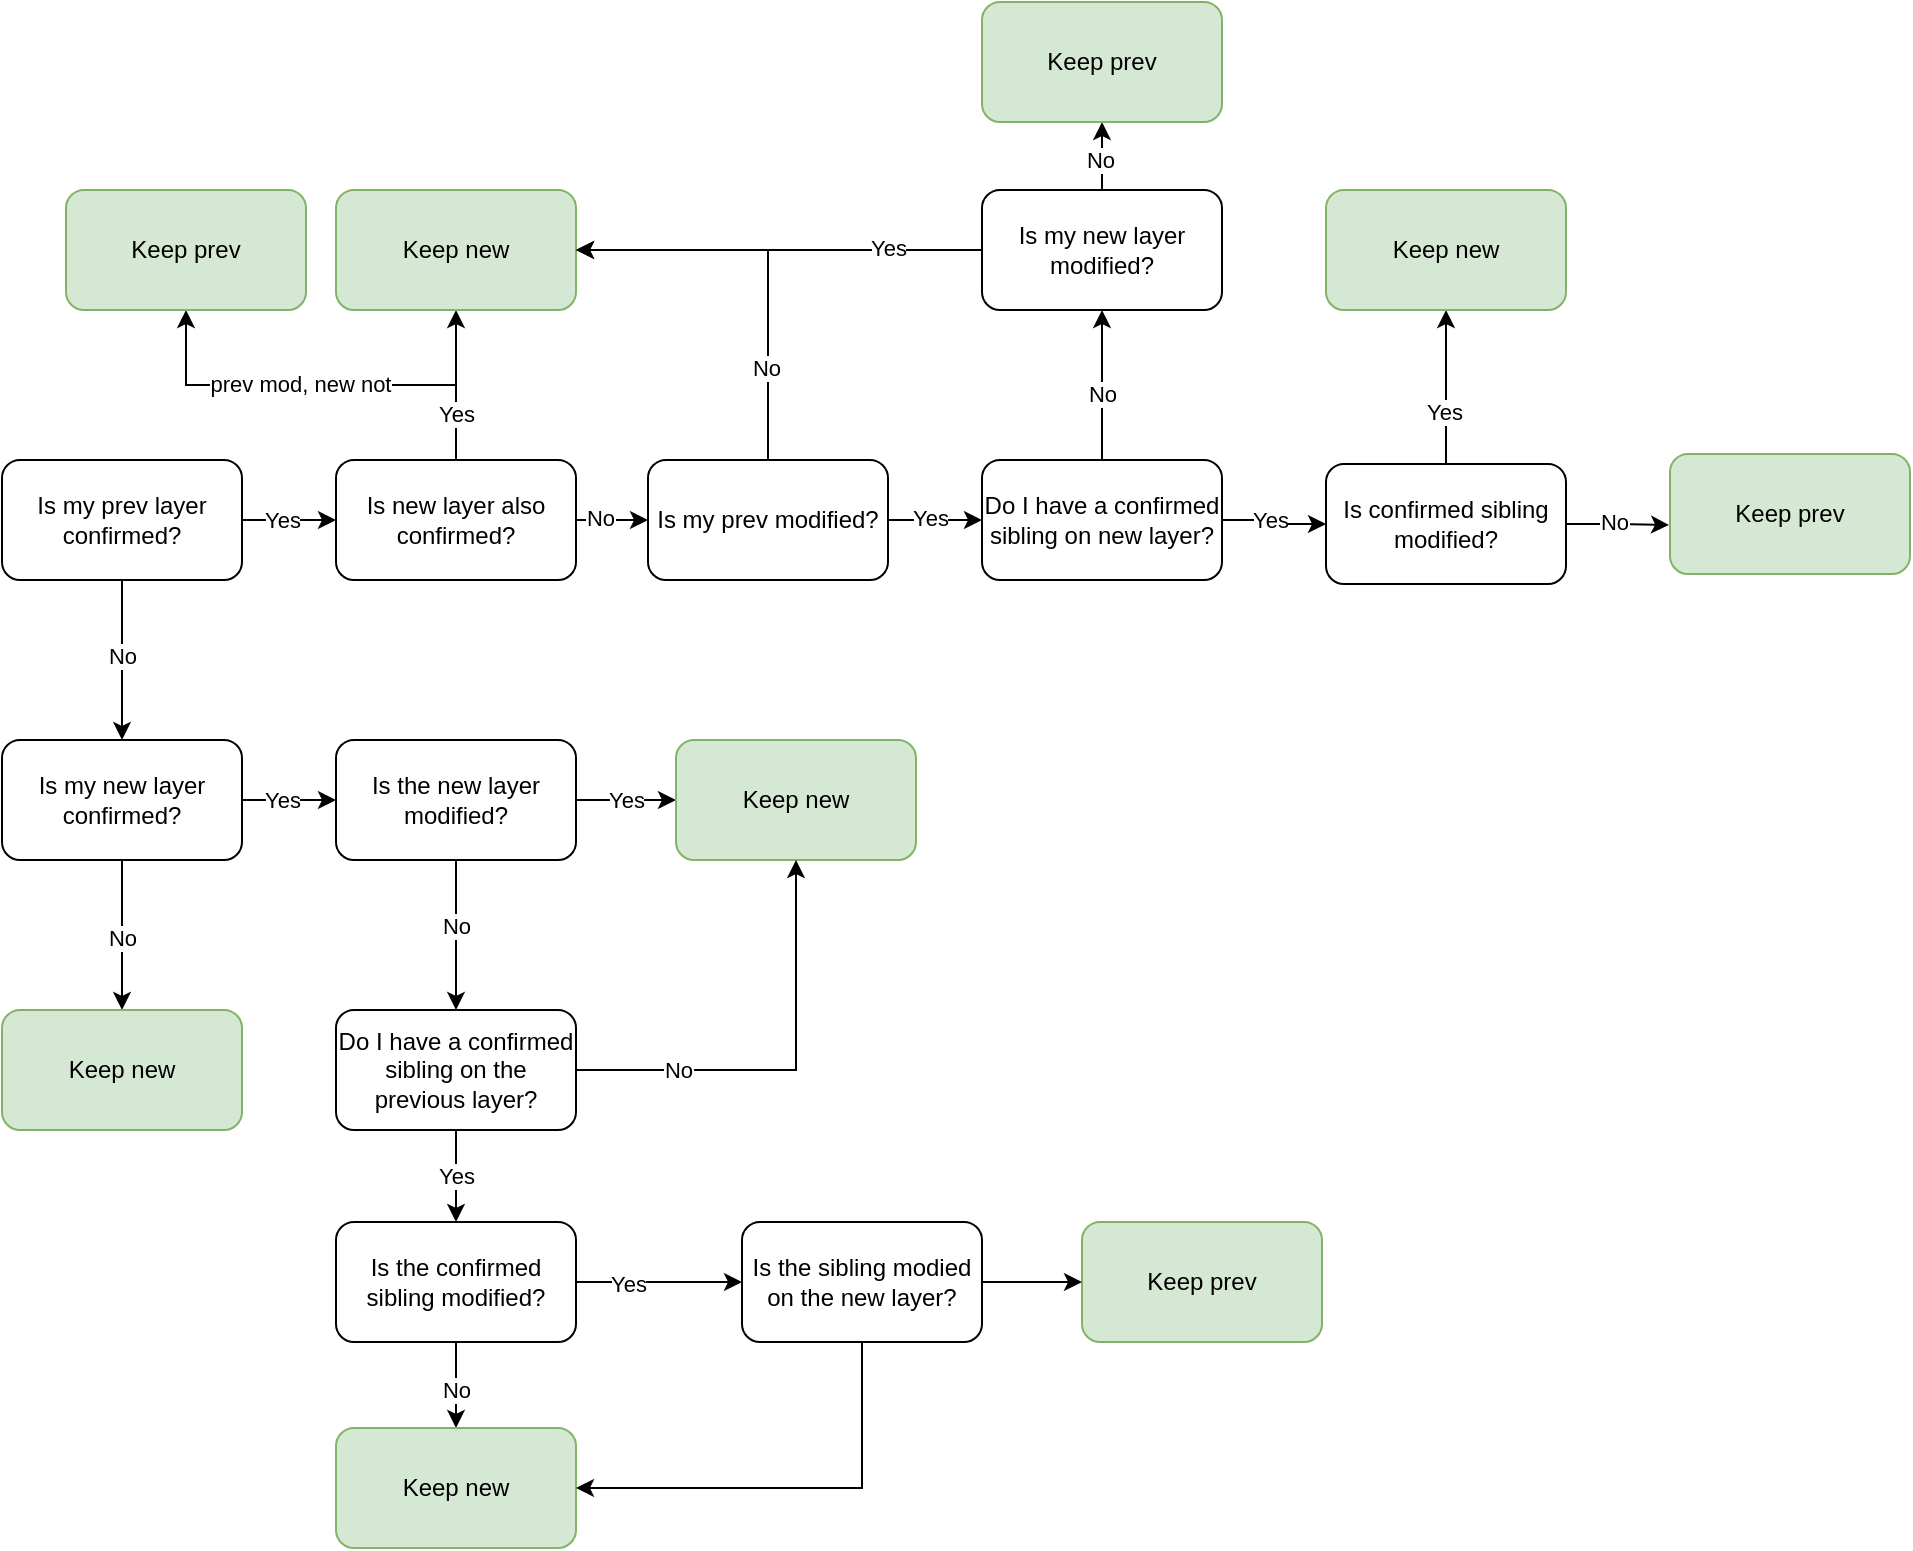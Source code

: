 <mxfile version="26.2.14" pages="2">
  <diagram name="Page-1" id="kJb6FhVqCGiKS8Cj0wNL">
    <mxGraphModel dx="1234" dy="824" grid="0" gridSize="10" guides="1" tooltips="1" connect="1" arrows="1" fold="1" page="0" pageScale="1" pageWidth="850" pageHeight="1100" math="0" shadow="0">
      <root>
        <mxCell id="0" />
        <mxCell id="1" parent="0" />
        <mxCell id="kuuHvWOsZGcF03gMZcih-3" value="" style="edgeStyle=orthogonalEdgeStyle;rounded=0;orthogonalLoop=1;jettySize=auto;html=1;" parent="1" source="kuuHvWOsZGcF03gMZcih-1" target="kuuHvWOsZGcF03gMZcih-2" edge="1">
          <mxGeometry relative="1" as="geometry" />
        </mxCell>
        <mxCell id="kuuHvWOsZGcF03gMZcih-4" value="No" style="edgeLabel;html=1;align=center;verticalAlign=middle;resizable=0;points=[];" parent="kuuHvWOsZGcF03gMZcih-3" vertex="1" connectable="0">
          <mxGeometry x="-0.05" y="4" relative="1" as="geometry">
            <mxPoint x="-4" as="offset" />
          </mxGeometry>
        </mxCell>
        <mxCell id="kuuHvWOsZGcF03gMZcih-10" value="" style="edgeStyle=orthogonalEdgeStyle;rounded=0;orthogonalLoop=1;jettySize=auto;html=1;" parent="1" source="kuuHvWOsZGcF03gMZcih-1" target="kuuHvWOsZGcF03gMZcih-9" edge="1">
          <mxGeometry relative="1" as="geometry" />
        </mxCell>
        <mxCell id="kuuHvWOsZGcF03gMZcih-11" value="Yes" style="edgeLabel;html=1;align=center;verticalAlign=middle;resizable=0;points=[];" parent="kuuHvWOsZGcF03gMZcih-10" vertex="1" connectable="0">
          <mxGeometry x="-0.146" relative="1" as="geometry">
            <mxPoint as="offset" />
          </mxGeometry>
        </mxCell>
        <mxCell id="kuuHvWOsZGcF03gMZcih-1" value="Is my prev layer confirmed?" style="rounded=1;whiteSpace=wrap;html=1;" parent="1" vertex="1">
          <mxGeometry x="36" y="406" width="120" height="60" as="geometry" />
        </mxCell>
        <mxCell id="kuuHvWOsZGcF03gMZcih-5" style="edgeStyle=orthogonalEdgeStyle;rounded=0;orthogonalLoop=1;jettySize=auto;html=1;exitX=0.5;exitY=1;exitDx=0;exitDy=0;entryX=0.5;entryY=0;entryDx=0;entryDy=0;" parent="1" source="kuuHvWOsZGcF03gMZcih-2" target="kuuHvWOsZGcF03gMZcih-51" edge="1">
          <mxGeometry relative="1" as="geometry">
            <mxPoint x="96" y="676" as="targetPoint" />
          </mxGeometry>
        </mxCell>
        <mxCell id="kuuHvWOsZGcF03gMZcih-7" value="No" style="edgeLabel;html=1;align=center;verticalAlign=middle;resizable=0;points=[];" parent="kuuHvWOsZGcF03gMZcih-5" vertex="1" connectable="0">
          <mxGeometry x="0.034" relative="1" as="geometry">
            <mxPoint as="offset" />
          </mxGeometry>
        </mxCell>
        <mxCell id="kuuHvWOsZGcF03gMZcih-46" style="edgeStyle=orthogonalEdgeStyle;rounded=0;orthogonalLoop=1;jettySize=auto;html=1;exitX=1;exitY=0.5;exitDx=0;exitDy=0;entryX=0;entryY=0.5;entryDx=0;entryDy=0;" parent="1" source="kuuHvWOsZGcF03gMZcih-2" target="kuuHvWOsZGcF03gMZcih-45" edge="1">
          <mxGeometry relative="1" as="geometry" />
        </mxCell>
        <mxCell id="kuuHvWOsZGcF03gMZcih-49" value="Yes" style="edgeLabel;html=1;align=center;verticalAlign=middle;resizable=0;points=[];" parent="kuuHvWOsZGcF03gMZcih-46" vertex="1" connectable="0">
          <mxGeometry x="0.106" relative="1" as="geometry">
            <mxPoint x="-6" as="offset" />
          </mxGeometry>
        </mxCell>
        <mxCell id="kuuHvWOsZGcF03gMZcih-2" value="Is my new layer confirmed?" style="rounded=1;whiteSpace=wrap;html=1;" parent="1" vertex="1">
          <mxGeometry x="36" y="546" width="120" height="60" as="geometry" />
        </mxCell>
        <mxCell id="kuuHvWOsZGcF03gMZcih-16" style="edgeStyle=orthogonalEdgeStyle;rounded=0;orthogonalLoop=1;jettySize=auto;html=1;exitX=0.5;exitY=0;exitDx=0;exitDy=0;entryX=0.5;entryY=1;entryDx=0;entryDy=0;" parent="1" source="kuuHvWOsZGcF03gMZcih-9" target="kuuHvWOsZGcF03gMZcih-14" edge="1">
          <mxGeometry relative="1" as="geometry" />
        </mxCell>
        <mxCell id="kuuHvWOsZGcF03gMZcih-17" value="prev mod, new not" style="edgeLabel;html=1;align=center;verticalAlign=middle;resizable=0;points=[];" parent="kuuHvWOsZGcF03gMZcih-16" vertex="1" connectable="0">
          <mxGeometry x="0.246" relative="1" as="geometry">
            <mxPoint x="15" y="-1" as="offset" />
          </mxGeometry>
        </mxCell>
        <mxCell id="kuuHvWOsZGcF03gMZcih-18" style="edgeStyle=orthogonalEdgeStyle;rounded=0;orthogonalLoop=1;jettySize=auto;html=1;exitX=0.5;exitY=0;exitDx=0;exitDy=0;" parent="1" source="kuuHvWOsZGcF03gMZcih-9" target="kuuHvWOsZGcF03gMZcih-15" edge="1">
          <mxGeometry relative="1" as="geometry" />
        </mxCell>
        <mxCell id="kuuHvWOsZGcF03gMZcih-19" value="Yes" style="edgeLabel;html=1;align=center;verticalAlign=middle;resizable=0;points=[];" parent="kuuHvWOsZGcF03gMZcih-18" vertex="1" connectable="0">
          <mxGeometry x="-0.39" relative="1" as="geometry">
            <mxPoint as="offset" />
          </mxGeometry>
        </mxCell>
        <mxCell id="kuuHvWOsZGcF03gMZcih-21" value="" style="edgeStyle=orthogonalEdgeStyle;rounded=0;orthogonalLoop=1;jettySize=auto;html=1;" parent="1" source="kuuHvWOsZGcF03gMZcih-9" target="kuuHvWOsZGcF03gMZcih-20" edge="1">
          <mxGeometry relative="1" as="geometry" />
        </mxCell>
        <mxCell id="kuuHvWOsZGcF03gMZcih-22" value="No" style="edgeLabel;html=1;align=center;verticalAlign=middle;resizable=0;points=[];" parent="kuuHvWOsZGcF03gMZcih-21" vertex="1" connectable="0">
          <mxGeometry x="-0.641" y="1" relative="1" as="geometry">
            <mxPoint x="4" as="offset" />
          </mxGeometry>
        </mxCell>
        <mxCell id="kuuHvWOsZGcF03gMZcih-9" value="Is new layer also confirmed?" style="rounded=1;whiteSpace=wrap;html=1;" parent="1" vertex="1">
          <mxGeometry x="203" y="406" width="120" height="60" as="geometry" />
        </mxCell>
        <mxCell id="kuuHvWOsZGcF03gMZcih-14" value="Keep prev" style="rounded=1;whiteSpace=wrap;html=1;fillColor=#d5e8d4;strokeColor=#82b366;" parent="1" vertex="1">
          <mxGeometry x="68" y="271" width="120" height="60" as="geometry" />
        </mxCell>
        <mxCell id="kuuHvWOsZGcF03gMZcih-15" value="Keep new" style="rounded=1;whiteSpace=wrap;html=1;fillColor=#d5e8d4;strokeColor=#82b366;" parent="1" vertex="1">
          <mxGeometry x="203" y="271" width="120" height="60" as="geometry" />
        </mxCell>
        <mxCell id="kuuHvWOsZGcF03gMZcih-23" style="edgeStyle=orthogonalEdgeStyle;rounded=0;orthogonalLoop=1;jettySize=auto;html=1;exitX=0.5;exitY=0;exitDx=0;exitDy=0;entryX=1;entryY=0.5;entryDx=0;entryDy=0;" parent="1" source="kuuHvWOsZGcF03gMZcih-20" target="kuuHvWOsZGcF03gMZcih-15" edge="1">
          <mxGeometry relative="1" as="geometry" />
        </mxCell>
        <mxCell id="kuuHvWOsZGcF03gMZcih-24" value="No" style="edgeLabel;html=1;align=center;verticalAlign=middle;resizable=0;points=[];" parent="kuuHvWOsZGcF03gMZcih-23" vertex="1" connectable="0">
          <mxGeometry x="-0.541" y="1" relative="1" as="geometry">
            <mxPoint as="offset" />
          </mxGeometry>
        </mxCell>
        <mxCell id="kuuHvWOsZGcF03gMZcih-26" style="edgeStyle=orthogonalEdgeStyle;rounded=0;orthogonalLoop=1;jettySize=auto;html=1;exitX=1;exitY=0.5;exitDx=0;exitDy=0;" parent="1" source="kuuHvWOsZGcF03gMZcih-20" target="kuuHvWOsZGcF03gMZcih-25" edge="1">
          <mxGeometry relative="1" as="geometry" />
        </mxCell>
        <mxCell id="kuuHvWOsZGcF03gMZcih-27" value="Yes" style="edgeLabel;html=1;align=center;verticalAlign=middle;resizable=0;points=[];" parent="kuuHvWOsZGcF03gMZcih-26" vertex="1" connectable="0">
          <mxGeometry x="-0.097" y="2" relative="1" as="geometry">
            <mxPoint y="1" as="offset" />
          </mxGeometry>
        </mxCell>
        <mxCell id="kuuHvWOsZGcF03gMZcih-20" value="Is my prev modified?" style="rounded=1;whiteSpace=wrap;html=1;" parent="1" vertex="1">
          <mxGeometry x="359" y="406" width="120" height="60" as="geometry" />
        </mxCell>
        <mxCell id="kuuHvWOsZGcF03gMZcih-29" style="edgeStyle=orthogonalEdgeStyle;rounded=0;orthogonalLoop=1;jettySize=auto;html=1;exitX=1;exitY=0.5;exitDx=0;exitDy=0;" parent="1" source="kuuHvWOsZGcF03gMZcih-25" target="kuuHvWOsZGcF03gMZcih-28" edge="1">
          <mxGeometry relative="1" as="geometry" />
        </mxCell>
        <mxCell id="kuuHvWOsZGcF03gMZcih-33" value="Yes" style="edgeLabel;html=1;align=center;verticalAlign=middle;resizable=0;points=[];" parent="kuuHvWOsZGcF03gMZcih-29" vertex="1" connectable="0">
          <mxGeometry x="-0.036" y="-2" relative="1" as="geometry">
            <mxPoint as="offset" />
          </mxGeometry>
        </mxCell>
        <mxCell id="kuuHvWOsZGcF03gMZcih-31" style="edgeStyle=orthogonalEdgeStyle;rounded=0;orthogonalLoop=1;jettySize=auto;html=1;exitX=0.5;exitY=0;exitDx=0;exitDy=0;entryX=0.5;entryY=1;entryDx=0;entryDy=0;" parent="1" source="kuuHvWOsZGcF03gMZcih-34" target="kuuHvWOsZGcF03gMZcih-30" edge="1">
          <mxGeometry relative="1" as="geometry" />
        </mxCell>
        <mxCell id="kuuHvWOsZGcF03gMZcih-37" value="No" style="edgeLabel;html=1;align=center;verticalAlign=middle;resizable=0;points=[];" parent="kuuHvWOsZGcF03gMZcih-31" vertex="1" connectable="0">
          <mxGeometry x="-0.527" y="1" relative="1" as="geometry">
            <mxPoint y="-7" as="offset" />
          </mxGeometry>
        </mxCell>
        <mxCell id="kuuHvWOsZGcF03gMZcih-25" value="Do I have a confirmed sibling on new layer?" style="rounded=1;whiteSpace=wrap;html=1;" parent="1" vertex="1">
          <mxGeometry x="526" y="406" width="120" height="60" as="geometry" />
        </mxCell>
        <mxCell id="kuuHvWOsZGcF03gMZcih-39" style="edgeStyle=orthogonalEdgeStyle;rounded=0;orthogonalLoop=1;jettySize=auto;html=1;exitX=0.5;exitY=0;exitDx=0;exitDy=0;entryX=0.5;entryY=1;entryDx=0;entryDy=0;" parent="1" source="kuuHvWOsZGcF03gMZcih-28" target="kuuHvWOsZGcF03gMZcih-40" edge="1">
          <mxGeometry relative="1" as="geometry">
            <mxPoint x="758.189" y="378.243" as="targetPoint" />
          </mxGeometry>
        </mxCell>
        <mxCell id="kuuHvWOsZGcF03gMZcih-42" value="Yes" style="edgeLabel;html=1;align=center;verticalAlign=middle;resizable=0;points=[];" parent="kuuHvWOsZGcF03gMZcih-39" vertex="1" connectable="0">
          <mxGeometry x="-0.311" y="1" relative="1" as="geometry">
            <mxPoint as="offset" />
          </mxGeometry>
        </mxCell>
        <mxCell id="kuuHvWOsZGcF03gMZcih-41" style="edgeStyle=orthogonalEdgeStyle;rounded=0;orthogonalLoop=1;jettySize=auto;html=1;exitX=1;exitY=0.5;exitDx=0;exitDy=0;entryX=-0.004;entryY=0.591;entryDx=0;entryDy=0;entryPerimeter=0;" parent="1" source="kuuHvWOsZGcF03gMZcih-28" target="kuuHvWOsZGcF03gMZcih-43" edge="1">
          <mxGeometry relative="1" as="geometry">
            <mxPoint x="864" y="438" as="targetPoint" />
          </mxGeometry>
        </mxCell>
        <mxCell id="kuuHvWOsZGcF03gMZcih-44" value="No" style="edgeLabel;html=1;align=center;verticalAlign=middle;resizable=0;points=[];" parent="kuuHvWOsZGcF03gMZcih-41" vertex="1" connectable="0">
          <mxGeometry x="-0.099" y="1" relative="1" as="geometry">
            <mxPoint as="offset" />
          </mxGeometry>
        </mxCell>
        <mxCell id="kuuHvWOsZGcF03gMZcih-28" value="Is confirmed sibling modified?" style="rounded=1;whiteSpace=wrap;html=1;" parent="1" vertex="1">
          <mxGeometry x="698" y="408" width="120" height="60" as="geometry" />
        </mxCell>
        <mxCell id="kuuHvWOsZGcF03gMZcih-30" value="Keep prev" style="rounded=1;whiteSpace=wrap;html=1;fillColor=#d5e8d4;strokeColor=#82b366;" parent="1" vertex="1">
          <mxGeometry x="526" y="177" width="120" height="60" as="geometry" />
        </mxCell>
        <mxCell id="kuuHvWOsZGcF03gMZcih-35" value="" style="edgeStyle=orthogonalEdgeStyle;rounded=0;orthogonalLoop=1;jettySize=auto;html=1;exitX=0.5;exitY=0;exitDx=0;exitDy=0;entryX=0.5;entryY=1;entryDx=0;entryDy=0;" parent="1" source="kuuHvWOsZGcF03gMZcih-25" target="kuuHvWOsZGcF03gMZcih-34" edge="1">
          <mxGeometry relative="1" as="geometry">
            <mxPoint x="586" y="406" as="sourcePoint" />
            <mxPoint x="586" y="331" as="targetPoint" />
          </mxGeometry>
        </mxCell>
        <mxCell id="kuuHvWOsZGcF03gMZcih-36" value="No" style="edgeLabel;html=1;align=center;verticalAlign=middle;resizable=0;points=[];" parent="kuuHvWOsZGcF03gMZcih-35" vertex="1" connectable="0">
          <mxGeometry x="-0.116" y="-2" relative="1" as="geometry">
            <mxPoint x="-2" as="offset" />
          </mxGeometry>
        </mxCell>
        <mxCell id="kuuHvWOsZGcF03gMZcih-38" style="edgeStyle=orthogonalEdgeStyle;rounded=0;orthogonalLoop=1;jettySize=auto;html=1;exitX=0;exitY=0.5;exitDx=0;exitDy=0;entryX=1;entryY=0.5;entryDx=0;entryDy=0;" parent="1" source="kuuHvWOsZGcF03gMZcih-34" target="kuuHvWOsZGcF03gMZcih-15" edge="1">
          <mxGeometry relative="1" as="geometry" />
        </mxCell>
        <mxCell id="kuuHvWOsZGcF03gMZcih-72" value="Yes" style="edgeLabel;html=1;align=center;verticalAlign=middle;resizable=0;points=[];" parent="kuuHvWOsZGcF03gMZcih-38" vertex="1" connectable="0">
          <mxGeometry x="-0.537" y="-1" relative="1" as="geometry">
            <mxPoint as="offset" />
          </mxGeometry>
        </mxCell>
        <mxCell id="kuuHvWOsZGcF03gMZcih-34" value="Is my new layer modified?" style="rounded=1;whiteSpace=wrap;html=1;" parent="1" vertex="1">
          <mxGeometry x="526" y="271" width="120" height="60" as="geometry" />
        </mxCell>
        <mxCell id="kuuHvWOsZGcF03gMZcih-40" value="Keep new" style="rounded=1;whiteSpace=wrap;html=1;fillColor=#d5e8d4;strokeColor=#82b366;" parent="1" vertex="1">
          <mxGeometry x="698" y="271" width="120" height="60" as="geometry" />
        </mxCell>
        <mxCell id="kuuHvWOsZGcF03gMZcih-43" value="Keep prev" style="rounded=1;whiteSpace=wrap;html=1;fillColor=#d5e8d4;strokeColor=#82b366;" parent="1" vertex="1">
          <mxGeometry x="870" y="403" width="120" height="60" as="geometry" />
        </mxCell>
        <mxCell id="kuuHvWOsZGcF03gMZcih-48" value="Yes" style="edgeStyle=orthogonalEdgeStyle;rounded=0;orthogonalLoop=1;jettySize=auto;html=1;" parent="1" source="kuuHvWOsZGcF03gMZcih-45" target="kuuHvWOsZGcF03gMZcih-47" edge="1">
          <mxGeometry relative="1" as="geometry" />
        </mxCell>
        <mxCell id="kuuHvWOsZGcF03gMZcih-55" value="" style="edgeStyle=orthogonalEdgeStyle;rounded=0;orthogonalLoop=1;jettySize=auto;html=1;" parent="1" source="kuuHvWOsZGcF03gMZcih-45" target="kuuHvWOsZGcF03gMZcih-54" edge="1">
          <mxGeometry relative="1" as="geometry" />
        </mxCell>
        <mxCell id="kuuHvWOsZGcF03gMZcih-56" value="No" style="edgeLabel;html=1;align=center;verticalAlign=middle;resizable=0;points=[];" parent="kuuHvWOsZGcF03gMZcih-55" vertex="1" connectable="0">
          <mxGeometry x="-0.12" relative="1" as="geometry">
            <mxPoint as="offset" />
          </mxGeometry>
        </mxCell>
        <mxCell id="kuuHvWOsZGcF03gMZcih-45" value="Is the new layer modified?" style="rounded=1;whiteSpace=wrap;html=1;" parent="1" vertex="1">
          <mxGeometry x="203" y="546" width="120" height="60" as="geometry" />
        </mxCell>
        <mxCell id="kuuHvWOsZGcF03gMZcih-47" value="Keep new" style="rounded=1;whiteSpace=wrap;html=1;fillColor=#d5e8d4;strokeColor=#82b366;" parent="1" vertex="1">
          <mxGeometry x="373" y="546" width="120" height="60" as="geometry" />
        </mxCell>
        <mxCell id="kuuHvWOsZGcF03gMZcih-51" value="Keep new" style="rounded=1;whiteSpace=wrap;html=1;fillColor=#d5e8d4;strokeColor=#82b366;" parent="1" vertex="1">
          <mxGeometry x="36" y="681" width="120" height="60" as="geometry" />
        </mxCell>
        <mxCell id="kuuHvWOsZGcF03gMZcih-57" style="edgeStyle=orthogonalEdgeStyle;rounded=0;orthogonalLoop=1;jettySize=auto;html=1;exitX=1;exitY=0.5;exitDx=0;exitDy=0;entryX=0.5;entryY=1;entryDx=0;entryDy=0;" parent="1" source="kuuHvWOsZGcF03gMZcih-54" target="kuuHvWOsZGcF03gMZcih-47" edge="1">
          <mxGeometry relative="1" as="geometry" />
        </mxCell>
        <mxCell id="kuuHvWOsZGcF03gMZcih-58" value="No" style="edgeLabel;html=1;align=center;verticalAlign=middle;resizable=0;points=[];" parent="kuuHvWOsZGcF03gMZcih-57" vertex="1" connectable="0">
          <mxGeometry x="-0.532" y="-2" relative="1" as="geometry">
            <mxPoint y="-2" as="offset" />
          </mxGeometry>
        </mxCell>
        <mxCell id="kuuHvWOsZGcF03gMZcih-60" value="Yes" style="edgeStyle=orthogonalEdgeStyle;rounded=0;orthogonalLoop=1;jettySize=auto;html=1;" parent="1" source="kuuHvWOsZGcF03gMZcih-54" target="kuuHvWOsZGcF03gMZcih-59" edge="1">
          <mxGeometry relative="1" as="geometry" />
        </mxCell>
        <mxCell id="kuuHvWOsZGcF03gMZcih-54" value="Do I have a confirmed sibling on the previous layer?" style="rounded=1;whiteSpace=wrap;html=1;" parent="1" vertex="1">
          <mxGeometry x="203" y="681" width="120" height="60" as="geometry" />
        </mxCell>
        <mxCell id="kuuHvWOsZGcF03gMZcih-62" value="" style="edgeStyle=orthogonalEdgeStyle;rounded=0;orthogonalLoop=1;jettySize=auto;html=1;" parent="1" source="kuuHvWOsZGcF03gMZcih-59" target="kuuHvWOsZGcF03gMZcih-61" edge="1">
          <mxGeometry relative="1" as="geometry" />
        </mxCell>
        <mxCell id="kuuHvWOsZGcF03gMZcih-63" value="No" style="edgeLabel;html=1;align=center;verticalAlign=middle;resizable=0;points=[];" parent="kuuHvWOsZGcF03gMZcih-62" vertex="1" connectable="0">
          <mxGeometry x="0.085" relative="1" as="geometry">
            <mxPoint as="offset" />
          </mxGeometry>
        </mxCell>
        <mxCell id="kuuHvWOsZGcF03gMZcih-65" style="edgeStyle=orthogonalEdgeStyle;rounded=0;orthogonalLoop=1;jettySize=auto;html=1;exitX=1;exitY=0.5;exitDx=0;exitDy=0;" parent="1" source="kuuHvWOsZGcF03gMZcih-59" target="kuuHvWOsZGcF03gMZcih-78" edge="1">
          <mxGeometry relative="1" as="geometry">
            <mxPoint x="400" y="817" as="targetPoint" />
          </mxGeometry>
        </mxCell>
        <mxCell id="kuuHvWOsZGcF03gMZcih-66" value="Yes" style="edgeLabel;html=1;align=center;verticalAlign=middle;resizable=0;points=[];" parent="kuuHvWOsZGcF03gMZcih-65" vertex="1" connectable="0">
          <mxGeometry x="-0.385" y="-1" relative="1" as="geometry">
            <mxPoint as="offset" />
          </mxGeometry>
        </mxCell>
        <mxCell id="kuuHvWOsZGcF03gMZcih-59" value="Is the confirmed sibling modified?" style="rounded=1;whiteSpace=wrap;html=1;" parent="1" vertex="1">
          <mxGeometry x="203" y="787" width="120" height="60" as="geometry" />
        </mxCell>
        <mxCell id="kuuHvWOsZGcF03gMZcih-61" value="Keep new" style="rounded=1;whiteSpace=wrap;html=1;fillColor=#d5e8d4;strokeColor=#82b366;" parent="1" vertex="1">
          <mxGeometry x="203" y="890" width="120" height="60" as="geometry" />
        </mxCell>
        <mxCell id="kuuHvWOsZGcF03gMZcih-77" value="Keep prev" style="rounded=1;whiteSpace=wrap;html=1;fillColor=#d5e8d4;strokeColor=#82b366;" parent="1" vertex="1">
          <mxGeometry x="576" y="787" width="120" height="60" as="geometry" />
        </mxCell>
        <mxCell id="kuuHvWOsZGcF03gMZcih-79" style="edgeStyle=orthogonalEdgeStyle;rounded=0;orthogonalLoop=1;jettySize=auto;html=1;exitX=0.5;exitY=1;exitDx=0;exitDy=0;entryX=1;entryY=0.5;entryDx=0;entryDy=0;" parent="1" source="kuuHvWOsZGcF03gMZcih-78" target="kuuHvWOsZGcF03gMZcih-61" edge="1">
          <mxGeometry relative="1" as="geometry" />
        </mxCell>
        <mxCell id="kuuHvWOsZGcF03gMZcih-80" style="edgeStyle=orthogonalEdgeStyle;rounded=0;orthogonalLoop=1;jettySize=auto;html=1;exitX=1;exitY=0.5;exitDx=0;exitDy=0;entryX=0;entryY=0.5;entryDx=0;entryDy=0;" parent="1" source="kuuHvWOsZGcF03gMZcih-78" target="kuuHvWOsZGcF03gMZcih-77" edge="1">
          <mxGeometry relative="1" as="geometry" />
        </mxCell>
        <mxCell id="kuuHvWOsZGcF03gMZcih-78" value="Is the sibling modied on the new layer?" style="rounded=1;whiteSpace=wrap;html=1;" parent="1" vertex="1">
          <mxGeometry x="406" y="787" width="120" height="60" as="geometry" />
        </mxCell>
      </root>
    </mxGraphModel>
  </diagram>
  <diagram id="2-kz-wCo3BVhbDf41DF8" name="Page-2">
    <mxGraphModel dx="887" dy="585" grid="1" gridSize="10" guides="1" tooltips="1" connect="1" arrows="1" fold="1" page="1" pageScale="1" pageWidth="850" pageHeight="1100" math="0" shadow="0">
      <root>
        <mxCell id="0" />
        <mxCell id="1" parent="0" />
        <mxCell id="oOqZ6PW6AVLumU6SATjX-8" value="" style="rounded=0;orthogonalLoop=1;jettySize=auto;html=1;endArrow=ERmany;endFill=0;entryX=0.498;entryY=-0.06;entryDx=0;entryDy=0;entryPerimeter=0;" parent="1" source="oOqZ6PW6AVLumU6SATjX-1" target="oOqZ6PW6AVLumU6SATjX-4" edge="1">
          <mxGeometry relative="1" as="geometry">
            <mxPoint x="550" y="450" as="targetPoint" />
          </mxGeometry>
        </mxCell>
        <mxCell id="oOqZ6PW6AVLumU6SATjX-9" style="rounded=0;orthogonalLoop=1;jettySize=auto;html=1;exitX=0;exitY=1;exitDx=0;exitDy=0;endArrow=ERmany;endFill=0;entryX=1;entryY=0.25;entryDx=0;entryDy=0;" parent="1" source="oOqZ6PW6AVLumU6SATjX-22" target="oOqZ6PW6AVLumU6SATjX-10" edge="1">
          <mxGeometry relative="1" as="geometry">
            <mxPoint x="290" y="435" as="targetPoint" />
            <mxPoint x="170" y="430" as="sourcePoint" />
          </mxGeometry>
        </mxCell>
        <mxCell id="oOqZ6PW6AVLumU6SATjX-23" value="" style="edgeStyle=orthogonalEdgeStyle;rounded=0;orthogonalLoop=1;jettySize=auto;html=1;endArrow=ERmany;endFill=0;dashed=1;startArrow=ERmany;startFill=0;" parent="1" source="oOqZ6PW6AVLumU6SATjX-1" target="oOqZ6PW6AVLumU6SATjX-22" edge="1">
          <mxGeometry relative="1" as="geometry" />
        </mxCell>
        <mxCell id="oOqZ6PW6AVLumU6SATjX-1" value="Requirement" style="rounded=1;whiteSpace=wrap;html=1;" parent="1" vertex="1">
          <mxGeometry x="490" y="380" width="120" height="30" as="geometry" />
        </mxCell>
        <mxCell id="oOqZ6PW6AVLumU6SATjX-19" style="edgeStyle=orthogonalEdgeStyle;rounded=0;orthogonalLoop=1;jettySize=auto;html=1;endArrow=ERmany;endFill=0;" parent="1" source="oOqZ6PW6AVLumU6SATjX-4" target="oOqZ6PW6AVLumU6SATjX-18" edge="1">
          <mxGeometry relative="1" as="geometry" />
        </mxCell>
        <mxCell id="oOqZ6PW6AVLumU6SATjX-21" style="edgeStyle=orthogonalEdgeStyle;rounded=0;orthogonalLoop=1;jettySize=auto;html=1;endArrow=ERmany;endFill=0;" parent="1" source="oOqZ6PW6AVLumU6SATjX-4" target="oOqZ6PW6AVLumU6SATjX-15" edge="1">
          <mxGeometry relative="1" as="geometry" />
        </mxCell>
        <mxCell id="oOqZ6PW6AVLumU6SATjX-4" value="Option" style="rounded=1;whiteSpace=wrap;html=1;" parent="1" vertex="1">
          <mxGeometry x="490" y="436" width="120" height="30" as="geometry" />
        </mxCell>
        <mxCell id="oOqZ6PW6AVLumU6SATjX-10" value="Attachment" style="rounded=1;whiteSpace=wrap;html=1;" parent="1" vertex="1">
          <mxGeometry x="194" y="410" width="76" height="20" as="geometry" />
        </mxCell>
        <mxCell id="oOqZ6PW6AVLumU6SATjX-12" style="rounded=0;orthogonalLoop=1;jettySize=auto;html=1;exitX=1;exitY=1;exitDx=0;exitDy=0;endArrow=ERmany;endFill=0;entryX=0;entryY=0.25;entryDx=0;entryDy=0;" parent="1" target="oOqZ6PW6AVLumU6SATjX-13" edge="1">
          <mxGeometry relative="1" as="geometry">
            <mxPoint x="630" y="476" as="targetPoint" />
            <mxPoint x="610" y="466" as="sourcePoint" />
          </mxGeometry>
        </mxCell>
        <mxCell id="oOqZ6PW6AVLumU6SATjX-13" value="Attachment" style="rounded=1;whiteSpace=wrap;html=1;" parent="1" vertex="1">
          <mxGeometry x="634" y="466" width="76" height="20" as="geometry" />
        </mxCell>
        <mxCell id="oOqZ6PW6AVLumU6SATjX-15" value="Instruction" style="rounded=1;whiteSpace=wrap;html=1;" parent="1" vertex="1">
          <mxGeometry x="553" y="510" width="120" height="30" as="geometry" />
        </mxCell>
        <mxCell id="oOqZ6PW6AVLumU6SATjX-16" style="rounded=0;orthogonalLoop=1;jettySize=auto;html=1;exitX=1;exitY=1;exitDx=0;exitDy=0;endArrow=ERmany;endFill=0;entryX=0;entryY=0.25;entryDx=0;entryDy=0;" parent="1" target="oOqZ6PW6AVLumU6SATjX-17" edge="1">
          <mxGeometry relative="1" as="geometry">
            <mxPoint x="693" y="550" as="targetPoint" />
            <mxPoint x="673" y="540" as="sourcePoint" />
          </mxGeometry>
        </mxCell>
        <mxCell id="oOqZ6PW6AVLumU6SATjX-17" value="Attachment" style="rounded=1;whiteSpace=wrap;html=1;" parent="1" vertex="1">
          <mxGeometry x="697" y="540" width="76" height="20" as="geometry" />
        </mxCell>
        <mxCell id="oOqZ6PW6AVLumU6SATjX-18" value="Impact" style="rounded=1;whiteSpace=wrap;html=1;" parent="1" vertex="1">
          <mxGeometry x="423" y="510" width="120" height="30" as="geometry" />
        </mxCell>
        <mxCell id="oOqZ6PW6AVLumU6SATjX-22" value="Checklist" style="rounded=1;whiteSpace=wrap;html=1;" parent="1" vertex="1">
          <mxGeometry x="290" y="380" width="120" height="30" as="geometry" />
        </mxCell>
        <mxCell id="oOqZ6PW6AVLumU6SATjX-25" style="rounded=0;orthogonalLoop=1;jettySize=auto;html=1;exitX=1;exitY=1;exitDx=0;exitDy=0;endArrow=ERmany;endFill=0;entryX=0;entryY=0.25;entryDx=0;entryDy=0;" parent="1" target="oOqZ6PW6AVLumU6SATjX-26" edge="1">
          <mxGeometry relative="1" as="geometry">
            <mxPoint x="630" y="420" as="targetPoint" />
            <mxPoint x="610" y="410" as="sourcePoint" />
          </mxGeometry>
        </mxCell>
        <mxCell id="oOqZ6PW6AVLumU6SATjX-26" value="Attachment" style="rounded=1;whiteSpace=wrap;html=1;" parent="1" vertex="1">
          <mxGeometry x="634" y="410" width="76" height="20" as="geometry" />
        </mxCell>
      </root>
    </mxGraphModel>
  </diagram>
</mxfile>
